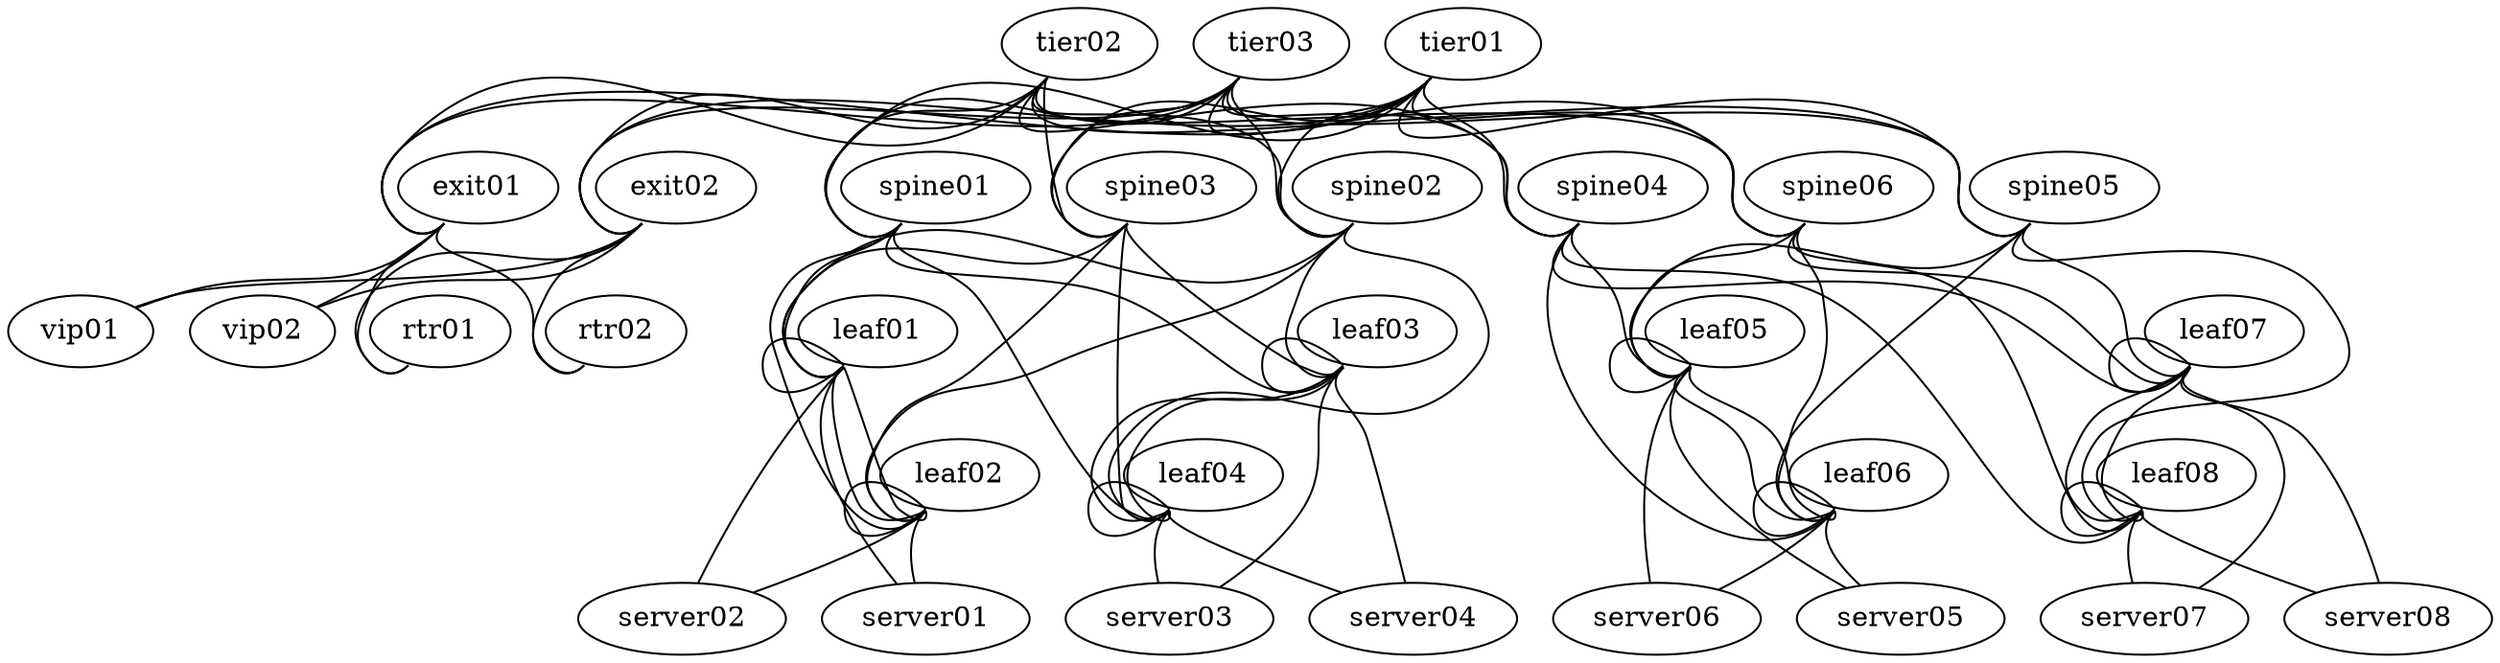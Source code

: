 graph dc {
   "rtr01"      [function="leaf" mgmt_ip="192.168.200.101"]
   "rtr02"      [function="leaf" mgmt_ip="192.168.200.102"]
   "exit01"      [function="leaf" mgmt_ip="192.168.200.103"]
   "exit02"      [function="leaf" mgmt_ip="192.168.200.104"]
   "tier01"     [function="spine" mgmt_ip="192.168.200.105"]
   "tier02"     [function="spine" mgmt_ip="192.168.200.106"]
   "tier03"     [function="spine" mgmt_ip="192.168.200.107"]
   "spine01"    [function="spine" mgmt_ip="192.168.200.108"]
   "spine02"    [function="spine" mgmt_ip="192.168.200.109"]
   "spine03"    [function="spine" mgmt_ip="192.168.200.110"]
   "spine04"    [function="spine" mgmt_ip="192.168.200.111"]
   "spine05"    [function="spine" mgmt_ip="192.168.200.112"]
   "spine06"    [function="spine" mgmt_ip="192.168.200.113"]
   "leaf01"     [function="leaf" mgmt_ip="192.168.200.114"]
   "leaf02"     [function="leaf" mgmt_ip="192.168.200.115"]
   "leaf03"     [function="leaf" mgmt_ip="192.168.200.116"]
   "leaf04"     [function="leaf" mgmt_ip="192.168.200.117"]
   "leaf05"     [function="leaf" mgmt_ip="192.168.200.118"]
   "leaf06"     [function="leaf" mgmt_ip="192.168.200.119"]
   "leaf07"     [function="leaf" mgmt_ip="192.168.200.120"]
   "leaf08"     [function="leaf" mgmt_ip="192.168.200.121"]
   "vip01"      [function="host" memory="2048" os="yk0/ubuntu-xenial" mgmt_ip="192.168.200.122"]
   "vip02"      [function="host" memory="2048" os="yk0/ubuntu-xenial" mgmt_ip="192.168.200.123"]
   "server01"   [function="host" memory="2048" os="yk0/ubuntu-xenial" mgmt_ip="192.168.200.124"]
   "server02"   [function="host" memory="2048" os="yk0/ubuntu-xenial" mgmt_ip="192.168.200.125"]
   "server03"   [function="host" memory="2048" os="yk0/ubuntu-xenial" mgmt_ip="192.168.200.126"]
   "server04"   [function="host" memory="2048" os="yk0/ubuntu-xenial" mgmt_ip="192.168.200.127"]
   "server05"   [function="host" memory="2048" os="yk0/ubuntu-xenial" mgmt_ip="192.168.200.128"]
   "server06"   [function="host" memory="2048" os="yk0/ubuntu-xenial" mgmt_ip="192.168.200.129"]
   "server07"   [function="host" memory="2048" os="yk0/ubuntu-xenial" mgmt_ip="192.168.200.130"]
   "server08"   [function="host" memory="2048" os="yk0/ubuntu-xenial" mgmt_ip="192.168.200.131"]

  "exit01":"swp4" -- "vip01":"eth1"
  "exit01":"swp5" -- "vip02":"eth1"
  "exit01":"swp6" -- "rtr01":"swp1"
  "exit01":"swp7" -- "rtr02":"swp1"
  
  "exit02":"swp4" -- "vip01":"eth2"
  "exit02":"swp5" -- "vip02":"eth2"
  "exit02":"swp6" -- "rtr01":"swp2"
  "exit02":"swp7" -- "rtr02":"swp2"

  "tier01":"swp1" -- "spine01":"swp49"
  "tier01":"swp2" -- "spine02":"swp49"
  "tier01":"swp3" -- "spine03":"swp49"
  "tier01":"swp4" -- "spine04":"swp49"
  "tier01":"swp5" -- "spine05":"swp49"
  "tier01":"swp6" -- "spine06":"swp49"
  "tier01":"swp7" -- "exit01":"swp1"
  "tier01":"swp8" -- "exit02":"swp1"

  "tier02":"swp1" -- "spine01":"swp50"
  "tier02":"swp2" -- "spine02":"swp50"
  "tier02":"swp3" -- "spine03":"swp50"
  "tier02":"swp4" -- "spine04":"swp50"
  "tier02":"swp5" -- "spine05":"swp50"
  "tier02":"swp6" -- "spine06":"swp50"
  "tier02":"swp7" -- "exit01":"swp2"
  "tier02":"swp8" -- "exit02":"swp2"

  "tier03":"swp1" -- "spine01":"swp51"
  "tier03":"swp2" -- "spine02":"swp51"
  "tier03":"swp3" -- "spine03":"swp51"
  "tier03":"swp4" -- "spine04":"swp51"
  "tier03":"swp5" -- "spine05":"swp51"
  "tier03":"swp6" -- "spine06":"swp51"
  "tier03":"swp7" -- "exit01":"swp3"
  "tier03":"swp8" -- "exit02":"swp3"
  
  "spine01":"swp1" -- "leaf01":"swp49"
  "spine01":"swp2" -- "leaf02":"swp49"
  "spine01":"swp3" -- "leaf03":"swp49"
  "spine01":"swp4" -- "leaf04":"swp49"
  
  "spine02":"swp1" -- "leaf01":"swp50"
  "spine02":"swp2" -- "leaf02":"swp50"
  "spine02":"swp3" -- "leaf03":"swp50"
  "spine02":"swp4" -- "leaf04":"swp50"
  
  "spine03":"swp1" -- "leaf01":"swp51"
  "spine03":"swp2" -- "leaf02":"swp51"
  "spine03":"swp3" -- "leaf03":"swp51"
  "spine03":"swp4" -- "leaf04":"swp51"
  
  "spine04":"swp1" -- "leaf05":"swp49"
  "spine04":"swp2" -- "leaf06":"swp49"
  "spine04":"swp3" -- "leaf07":"swp49"
  "spine04":"swp4" -- "leaf08":"swp49"
  
  "spine05":"swp1" -- "leaf05":"swp50"
  "spine05":"swp2" -- "leaf06":"swp50"
  "spine05":"swp3" -- "leaf07":"swp50"
  "spine05":"swp4" -- "leaf08":"swp50"
  
  "spine06":"swp1" -- "leaf05":"swp51"
  "spine06":"swp2" -- "leaf06":"swp51"
  "spine06":"swp3" -- "leaf07":"swp51"
  "spine06":"swp4" -- "leaf08":"swp51"
  
  "leaf01":"swp16" -- "leaf01":"swp17"
  "leaf02":"swp16" -- "leaf02":"swp17"
  "leaf03":"swp16" -- "leaf03":"swp17"
  "leaf04":"swp16" -- "leaf04":"swp17"
  "leaf05":"swp16" -- "leaf05":"swp17"
  "leaf06":"swp16" -- "leaf06":"swp17"
  "leaf07":"swp16" -- "leaf07":"swp17"
  "leaf08":"swp16" -- "leaf08":"swp17"
  
  "leaf01":"swp20" -- "leaf02":"swp20"
  "leaf01":"swp21" -- "leaf02":"swp21"

  "leaf03":"swp20" -- "leaf04":"swp20"
  "leaf03":"swp21" -- "leaf04":"swp21"

  "leaf05":"swp20" -- "leaf06":"swp20"
  "leaf05":"swp21" -- "leaf06":"swp21"

  "leaf07":"swp20" -- "leaf08":"swp20"
  "leaf07":"swp21" -- "leaf08":"swp21"

  "leaf01":"swp1" -- "server01":"eth1"
  "leaf01":"swp2" -- "server02":"eth2"
  "leaf02":"swp1" -- "server01":"eth2"
  "leaf02":"swp2" -- "server02":"eth1"

  "leaf03":"swp1" -- "server03":"eth1"
  "leaf03":"swp2" -- "server04":"eth2"
  "leaf04":"swp1" -- "server03":"eth2"
  "leaf04":"swp2" -- "server04":"eth1"

  "leaf05":"swp1" -- "server05":"eth1"
  "leaf05":"swp2" -- "server06":"eth2"
  "leaf06":"swp1" -- "server05":"eth2"
  "leaf06":"swp2" -- "server06":"eth1"

  "leaf07":"swp1" -- "server07":"eth1"
  "leaf07":"swp2" -- "server08":"eth2"
  "leaf08":"swp1" -- "server07":"eth2"
  "leaf08":"swp2" -- "server08":"eth1"
}
